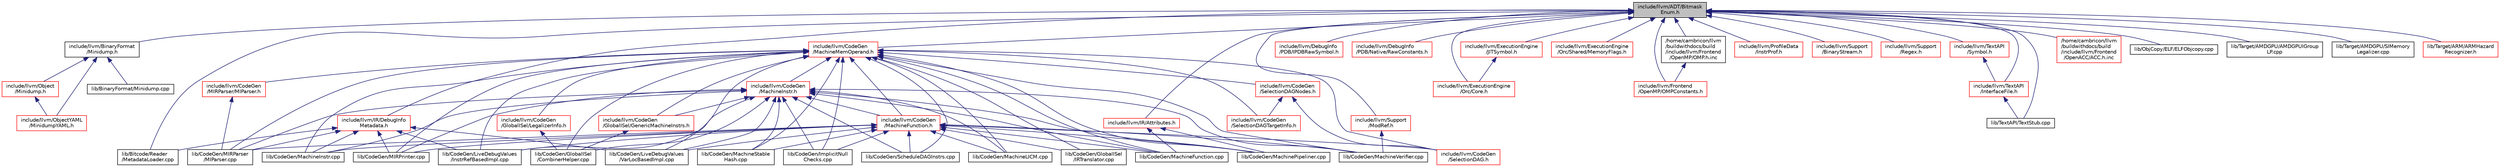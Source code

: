 digraph "include/llvm/ADT/BitmaskEnum.h"
{
 // LATEX_PDF_SIZE
  bgcolor="transparent";
  edge [fontname="Helvetica",fontsize="10",labelfontname="Helvetica",labelfontsize="10"];
  node [fontname="Helvetica",fontsize="10",shape=record];
  Node1 [label="include/llvm/ADT/Bitmask\lEnum.h",height=0.2,width=0.4,color="black", fillcolor="grey75", style="filled", fontcolor="black",tooltip=" "];
  Node1 -> Node2 [dir="back",color="midnightblue",fontsize="10",style="solid",fontname="Helvetica"];
  Node2 [label="include/llvm/BinaryFormat\l/Minidump.h",height=0.2,width=0.4,color="black",URL="$BinaryFormat_2Minidump_8h.html",tooltip=" "];
  Node2 -> Node3 [dir="back",color="midnightblue",fontsize="10",style="solid",fontname="Helvetica"];
  Node3 [label="include/llvm/Object\l/Minidump.h",height=0.2,width=0.4,color="red",URL="$Object_2Minidump_8h.html",tooltip=" "];
  Node3 -> Node4 [dir="back",color="midnightblue",fontsize="10",style="solid",fontname="Helvetica"];
  Node4 [label="include/llvm/ObjectYAML\l/MinidumpYAML.h",height=0.2,width=0.4,color="red",URL="$MinidumpYAML_8h.html",tooltip=" "];
  Node2 -> Node4 [dir="back",color="midnightblue",fontsize="10",style="solid",fontname="Helvetica"];
  Node2 -> Node17 [dir="back",color="midnightblue",fontsize="10",style="solid",fontname="Helvetica"];
  Node17 [label="lib/BinaryFormat/Minidump.cpp",height=0.2,width=0.4,color="black",URL="$BinaryFormat_2Minidump_8cpp.html",tooltip=" "];
  Node1 -> Node18 [dir="back",color="midnightblue",fontsize="10",style="solid",fontname="Helvetica"];
  Node18 [label="include/llvm/CodeGen\l/MachineMemOperand.h",height=0.2,width=0.4,color="red",URL="$MachineMemOperand_8h.html",tooltip=" "];
  Node18 -> Node19 [dir="back",color="midnightblue",fontsize="10",style="solid",fontname="Helvetica"];
  Node19 [label="include/llvm/CodeGen\l/GlobalISel/GenericMachineInstrs.h",height=0.2,width=0.4,color="red",URL="$GenericMachineInstrs_8h.html",tooltip=" "];
  Node19 -> Node23 [dir="back",color="midnightblue",fontsize="10",style="solid",fontname="Helvetica"];
  Node23 [label="lib/CodeGen/GlobalISel\l/CombinerHelper.cpp",height=0.2,width=0.4,color="black",URL="$CombinerHelper_8cpp.html",tooltip=" "];
  Node18 -> Node33 [dir="back",color="midnightblue",fontsize="10",style="solid",fontname="Helvetica"];
  Node33 [label="include/llvm/CodeGen\l/GlobalISel/LegalizerInfo.h",height=0.2,width=0.4,color="red",URL="$LegalizerInfo_8h.html",tooltip=" "];
  Node33 -> Node23 [dir="back",color="midnightblue",fontsize="10",style="solid",fontname="Helvetica"];
  Node18 -> Node291 [dir="back",color="midnightblue",fontsize="10",style="solid",fontname="Helvetica"];
  Node291 [label="include/llvm/CodeGen\l/MachineFunction.h",height=0.2,width=0.4,color="red",URL="$MachineFunction_8h.html",tooltip=" "];
  Node291 -> Node1170 [dir="back",color="midnightblue",fontsize="10",style="solid",fontname="Helvetica"];
  Node1170 [label="include/llvm/CodeGen\l/SelectionDAG.h",height=0.2,width=0.4,color="red",URL="$SelectionDAG_8h.html",tooltip=" "];
  Node291 -> Node297 [dir="back",color="midnightblue",fontsize="10",style="solid",fontname="Helvetica"];
  Node297 [label="lib/CodeGen/GlobalISel\l/IRTranslator.cpp",height=0.2,width=0.4,color="black",URL="$IRTranslator_8cpp.html",tooltip=" "];
  Node291 -> Node712 [dir="back",color="midnightblue",fontsize="10",style="solid",fontname="Helvetica"];
  Node712 [label="lib/CodeGen/ImplicitNull\lChecks.cpp",height=0.2,width=0.4,color="black",URL="$ImplicitNullChecks_8cpp.html",tooltip=" "];
  Node291 -> Node562 [dir="back",color="midnightblue",fontsize="10",style="solid",fontname="Helvetica"];
  Node562 [label="lib/CodeGen/LiveDebugValues\l/InstrRefBasedImpl.cpp",height=0.2,width=0.4,color="black",URL="$InstrRefBasedImpl_8cpp.html",tooltip=" "];
  Node291 -> Node713 [dir="back",color="midnightblue",fontsize="10",style="solid",fontname="Helvetica"];
  Node713 [label="lib/CodeGen/LiveDebugValues\l/VarLocBasedImpl.cpp",height=0.2,width=0.4,color="black",URL="$VarLocBasedImpl_8cpp.html",tooltip=" "];
  Node291 -> Node717 [dir="back",color="midnightblue",fontsize="10",style="solid",fontname="Helvetica"];
  Node717 [label="lib/CodeGen/MachineFunction.cpp",height=0.2,width=0.4,color="black",URL="$MachineFunction_8cpp.html",tooltip=" "];
  Node291 -> Node718 [dir="back",color="midnightblue",fontsize="10",style="solid",fontname="Helvetica"];
  Node718 [label="lib/CodeGen/MachineInstr.cpp",height=0.2,width=0.4,color="black",URL="$MachineInstr_8cpp.html",tooltip=" "];
  Node291 -> Node527 [dir="back",color="midnightblue",fontsize="10",style="solid",fontname="Helvetica"];
  Node527 [label="lib/CodeGen/MachineLICM.cpp",height=0.2,width=0.4,color="black",URL="$MachineLICM_8cpp.html",tooltip=" "];
  Node291 -> Node472 [dir="back",color="midnightblue",fontsize="10",style="solid",fontname="Helvetica"];
  Node472 [label="lib/CodeGen/MachinePipeliner.cpp",height=0.2,width=0.4,color="black",URL="$MachinePipeliner_8cpp.html",tooltip=" "];
  Node291 -> Node1155 [dir="back",color="midnightblue",fontsize="10",style="solid",fontname="Helvetica"];
  Node1155 [label="lib/CodeGen/MachineStable\lHash.cpp",height=0.2,width=0.4,color="black",URL="$MachineStableHash_8cpp.html",tooltip=" "];
  Node291 -> Node474 [dir="back",color="midnightblue",fontsize="10",style="solid",fontname="Helvetica"];
  Node474 [label="lib/CodeGen/MachineVerifier.cpp",height=0.2,width=0.4,color="black",URL="$MachineVerifier_8cpp.html",tooltip=" "];
  Node291 -> Node726 [dir="back",color="midnightblue",fontsize="10",style="solid",fontname="Helvetica"];
  Node726 [label="lib/CodeGen/MIRParser\l/MIParser.cpp",height=0.2,width=0.4,color="black",URL="$MIParser_8cpp.html",tooltip=" "];
  Node291 -> Node727 [dir="back",color="midnightblue",fontsize="10",style="solid",fontname="Helvetica"];
  Node727 [label="lib/CodeGen/MIRPrinter.cpp",height=0.2,width=0.4,color="black",URL="$MIRPrinter_8cpp.html",tooltip=" "];
  Node291 -> Node480 [dir="back",color="midnightblue",fontsize="10",style="solid",fontname="Helvetica"];
  Node480 [label="lib/CodeGen/ScheduleDAGInstrs.cpp",height=0.2,width=0.4,color="black",URL="$ScheduleDAGInstrs_8cpp.html",tooltip=" "];
  Node18 -> Node1293 [dir="back",color="midnightblue",fontsize="10",style="solid",fontname="Helvetica"];
  Node1293 [label="include/llvm/CodeGen\l/MachineInstr.h",height=0.2,width=0.4,color="red",URL="$MachineInstr_8h.html",tooltip=" "];
  Node1293 -> Node19 [dir="back",color="midnightblue",fontsize="10",style="solid",fontname="Helvetica"];
  Node1293 -> Node291 [dir="back",color="midnightblue",fontsize="10",style="solid",fontname="Helvetica"];
  Node1293 -> Node23 [dir="back",color="midnightblue",fontsize="10",style="solid",fontname="Helvetica"];
  Node1293 -> Node712 [dir="back",color="midnightblue",fontsize="10",style="solid",fontname="Helvetica"];
  Node1293 -> Node562 [dir="back",color="midnightblue",fontsize="10",style="solid",fontname="Helvetica"];
  Node1293 -> Node713 [dir="back",color="midnightblue",fontsize="10",style="solid",fontname="Helvetica"];
  Node1293 -> Node717 [dir="back",color="midnightblue",fontsize="10",style="solid",fontname="Helvetica"];
  Node1293 -> Node718 [dir="back",color="midnightblue",fontsize="10",style="solid",fontname="Helvetica"];
  Node1293 -> Node527 [dir="back",color="midnightblue",fontsize="10",style="solid",fontname="Helvetica"];
  Node1293 -> Node472 [dir="back",color="midnightblue",fontsize="10",style="solid",fontname="Helvetica"];
  Node1293 -> Node1155 [dir="back",color="midnightblue",fontsize="10",style="solid",fontname="Helvetica"];
  Node1293 -> Node474 [dir="back",color="midnightblue",fontsize="10",style="solid",fontname="Helvetica"];
  Node1293 -> Node726 [dir="back",color="midnightblue",fontsize="10",style="solid",fontname="Helvetica"];
  Node1293 -> Node727 [dir="back",color="midnightblue",fontsize="10",style="solid",fontname="Helvetica"];
  Node1293 -> Node480 [dir="back",color="midnightblue",fontsize="10",style="solid",fontname="Helvetica"];
  Node18 -> Node1403 [dir="back",color="midnightblue",fontsize="10",style="solid",fontname="Helvetica"];
  Node1403 [label="include/llvm/CodeGen\l/MIRParser/MIParser.h",height=0.2,width=0.4,color="red",URL="$MIParser_8h.html",tooltip=" "];
  Node1403 -> Node726 [dir="back",color="midnightblue",fontsize="10",style="solid",fontname="Helvetica"];
  Node18 -> Node1170 [dir="back",color="midnightblue",fontsize="10",style="solid",fontname="Helvetica"];
  Node18 -> Node1404 [dir="back",color="midnightblue",fontsize="10",style="solid",fontname="Helvetica"];
  Node1404 [label="include/llvm/CodeGen\l/SelectionDAGNodes.h",height=0.2,width=0.4,color="red",URL="$SelectionDAGNodes_8h.html",tooltip=" "];
  Node1404 -> Node1170 [dir="back",color="midnightblue",fontsize="10",style="solid",fontname="Helvetica"];
  Node1404 -> Node1406 [dir="back",color="midnightblue",fontsize="10",style="solid",fontname="Helvetica"];
  Node1406 [label="include/llvm/CodeGen\l/SelectionDAGTargetInfo.h",height=0.2,width=0.4,color="red",URL="$SelectionDAGTargetInfo_8h.html",tooltip=" "];
  Node18 -> Node1406 [dir="back",color="midnightblue",fontsize="10",style="solid",fontname="Helvetica"];
  Node18 -> Node23 [dir="back",color="midnightblue",fontsize="10",style="solid",fontname="Helvetica"];
  Node18 -> Node297 [dir="back",color="midnightblue",fontsize="10",style="solid",fontname="Helvetica"];
  Node18 -> Node712 [dir="back",color="midnightblue",fontsize="10",style="solid",fontname="Helvetica"];
  Node18 -> Node562 [dir="back",color="midnightblue",fontsize="10",style="solid",fontname="Helvetica"];
  Node18 -> Node713 [dir="back",color="midnightblue",fontsize="10",style="solid",fontname="Helvetica"];
  Node18 -> Node717 [dir="back",color="midnightblue",fontsize="10",style="solid",fontname="Helvetica"];
  Node18 -> Node718 [dir="back",color="midnightblue",fontsize="10",style="solid",fontname="Helvetica"];
  Node18 -> Node527 [dir="back",color="midnightblue",fontsize="10",style="solid",fontname="Helvetica"];
  Node18 -> Node472 [dir="back",color="midnightblue",fontsize="10",style="solid",fontname="Helvetica"];
  Node18 -> Node1155 [dir="back",color="midnightblue",fontsize="10",style="solid",fontname="Helvetica"];
  Node18 -> Node474 [dir="back",color="midnightblue",fontsize="10",style="solid",fontname="Helvetica"];
  Node18 -> Node726 [dir="back",color="midnightblue",fontsize="10",style="solid",fontname="Helvetica"];
  Node18 -> Node727 [dir="back",color="midnightblue",fontsize="10",style="solid",fontname="Helvetica"];
  Node18 -> Node480 [dir="back",color="midnightblue",fontsize="10",style="solid",fontname="Helvetica"];
  Node1 -> Node1428 [dir="back",color="midnightblue",fontsize="10",style="solid",fontname="Helvetica"];
  Node1428 [label="include/llvm/DebugInfo\l/PDB/IPDBRawSymbol.h",height=0.2,width=0.4,color="red",URL="$IPDBRawSymbol_8h.html",tooltip=" "];
  Node1 -> Node1563 [dir="back",color="midnightblue",fontsize="10",style="solid",fontname="Helvetica"];
  Node1563 [label="include/llvm/DebugInfo\l/PDB/Native/RawConstants.h",height=0.2,width=0.4,color="red",URL="$RawConstants_8h.html",tooltip=" "];
  Node1 -> Node1585 [dir="back",color="midnightblue",fontsize="10",style="solid",fontname="Helvetica"];
  Node1585 [label="include/llvm/ExecutionEngine\l/JITSymbol.h",height=0.2,width=0.4,color="red",URL="$JITSymbol_8h.html",tooltip=" "];
  Node1585 -> Node1680 [dir="back",color="midnightblue",fontsize="10",style="solid",fontname="Helvetica"];
  Node1680 [label="include/llvm/ExecutionEngine\l/Orc/Core.h",height=0.2,width=0.4,color="red",URL="$ExecutionEngine_2Orc_2Core_8h.html",tooltip=" "];
  Node1 -> Node1680 [dir="back",color="midnightblue",fontsize="10",style="solid",fontname="Helvetica"];
  Node1 -> Node1772 [dir="back",color="midnightblue",fontsize="10",style="solid",fontname="Helvetica"];
  Node1772 [label="include/llvm/ExecutionEngine\l/Orc/Shared/MemoryFlags.h",height=0.2,width=0.4,color="red",URL="$MemoryFlags_8h.html",tooltip=" "];
  Node1 -> Node1774 [dir="back",color="midnightblue",fontsize="10",style="solid",fontname="Helvetica"];
  Node1774 [label="include/llvm/Frontend\l/OpenMP/OMPConstants.h",height=0.2,width=0.4,color="red",URL="$OMPConstants_8h.html",tooltip=" "];
  Node1 -> Node1780 [dir="back",color="midnightblue",fontsize="10",style="solid",fontname="Helvetica"];
  Node1780 [label="/home/cambricon/llvm\l/buildwithdocs/build\l/include/llvm/Frontend\l/OpenMP/OMP.h.inc",height=0.2,width=0.4,color="black",URL="$OMP_8h_8inc.html",tooltip=" "];
  Node1780 -> Node1774 [dir="back",color="midnightblue",fontsize="10",style="solid",fontname="Helvetica"];
  Node1 -> Node1781 [dir="back",color="midnightblue",fontsize="10",style="solid",fontname="Helvetica"];
  Node1781 [label="include/llvm/IR/Attributes.h",height=0.2,width=0.4,color="red",URL="$Attributes_8h.html",tooltip=" "];
  Node1781 -> Node717 [dir="back",color="midnightblue",fontsize="10",style="solid",fontname="Helvetica"];
  Node1781 -> Node472 [dir="back",color="midnightblue",fontsize="10",style="solid",fontname="Helvetica"];
  Node1 -> Node2814 [dir="back",color="midnightblue",fontsize="10",style="solid",fontname="Helvetica"];
  Node2814 [label="include/llvm/IR/DebugInfo\lMetadata.h",height=0.2,width=0.4,color="red",URL="$DebugInfoMetadata_8h.html",tooltip=" "];
  Node2814 -> Node2233 [dir="back",color="midnightblue",fontsize="10",style="solid",fontname="Helvetica"];
  Node2233 [label="lib/Bitcode/Reader\l/MetadataLoader.cpp",height=0.2,width=0.4,color="black",URL="$MetadataLoader_8cpp.html",tooltip=" "];
  Node2814 -> Node562 [dir="back",color="midnightblue",fontsize="10",style="solid",fontname="Helvetica"];
  Node2814 -> Node713 [dir="back",color="midnightblue",fontsize="10",style="solid",fontname="Helvetica"];
  Node2814 -> Node718 [dir="back",color="midnightblue",fontsize="10",style="solid",fontname="Helvetica"];
  Node2814 -> Node726 [dir="back",color="midnightblue",fontsize="10",style="solid",fontname="Helvetica"];
  Node2814 -> Node727 [dir="back",color="midnightblue",fontsize="10",style="solid",fontname="Helvetica"];
  Node1 -> Node2818 [dir="back",color="midnightblue",fontsize="10",style="solid",fontname="Helvetica"];
  Node2818 [label="include/llvm/ProfileData\l/InstrProf.h",height=0.2,width=0.4,color="red",URL="$InstrProf_8h.html",tooltip=" "];
  Node1 -> Node2834 [dir="back",color="midnightblue",fontsize="10",style="solid",fontname="Helvetica"];
  Node2834 [label="include/llvm/Support\l/BinaryStream.h",height=0.2,width=0.4,color="red",URL="$BinaryStream_8h.html",tooltip=" "];
  Node1 -> Node3022 [dir="back",color="midnightblue",fontsize="10",style="solid",fontname="Helvetica"];
  Node3022 [label="include/llvm/Support\l/ModRef.h",height=0.2,width=0.4,color="red",URL="$ModRef_8h.html",tooltip=" "];
  Node3022 -> Node474 [dir="back",color="midnightblue",fontsize="10",style="solid",fontname="Helvetica"];
  Node1 -> Node3023 [dir="back",color="midnightblue",fontsize="10",style="solid",fontname="Helvetica"];
  Node3023 [label="include/llvm/Support\l/Regex.h",height=0.2,width=0.4,color="red",URL="$Regex_8h.html",tooltip=" "];
  Node1 -> Node3068 [dir="back",color="midnightblue",fontsize="10",style="solid",fontname="Helvetica"];
  Node3068 [label="include/llvm/TextAPI\l/InterfaceFile.h",height=0.2,width=0.4,color="red",URL="$InterfaceFile_8h.html",tooltip=" "];
  Node3068 -> Node3074 [dir="back",color="midnightblue",fontsize="10",style="solid",fontname="Helvetica"];
  Node3074 [label="lib/TextAPI/TextStub.cpp",height=0.2,width=0.4,color="black",URL="$TextStub_8cpp.html",tooltip=" "];
  Node1 -> Node3076 [dir="back",color="midnightblue",fontsize="10",style="solid",fontname="Helvetica"];
  Node3076 [label="include/llvm/TextAPI\l/Symbol.h",height=0.2,width=0.4,color="red",URL="$Symbol_8h.html",tooltip=" "];
  Node3076 -> Node3068 [dir="back",color="midnightblue",fontsize="10",style="solid",fontname="Helvetica"];
  Node1 -> Node2233 [dir="back",color="midnightblue",fontsize="10",style="solid",fontname="Helvetica"];
  Node1 -> Node3078 [dir="back",color="midnightblue",fontsize="10",style="solid",fontname="Helvetica"];
  Node3078 [label="/home/cambricon/llvm\l/buildwithdocs/build\l/include/llvm/Frontend\l/OpenACC/ACC.h.inc",height=0.2,width=0.4,color="red",URL="$ACC_8h_8inc.html",tooltip=" "];
  Node1 -> Node3055 [dir="back",color="midnightblue",fontsize="10",style="solid",fontname="Helvetica"];
  Node3055 [label="lib/ObjCopy/ELF/ELFObjcopy.cpp",height=0.2,width=0.4,color="black",URL="$ELFObjcopy_8cpp.html",tooltip=" "];
  Node1 -> Node673 [dir="back",color="midnightblue",fontsize="10",style="solid",fontname="Helvetica"];
  Node673 [label="lib/Target/AMDGPU/AMDGPUIGroup\lLP.cpp",height=0.2,width=0.4,color="black",URL="$AMDGPUIGroupLP_8cpp.html",tooltip=" "];
  Node1 -> Node783 [dir="back",color="midnightblue",fontsize="10",style="solid",fontname="Helvetica"];
  Node783 [label="lib/Target/AMDGPU/SIMemory\lLegalizer.cpp",height=0.2,width=0.4,color="black",URL="$SIMemoryLegalizer_8cpp.html",tooltip=" "];
  Node1 -> Node818 [dir="back",color="midnightblue",fontsize="10",style="solid",fontname="Helvetica"];
  Node818 [label="lib/Target/ARM/ARMHazard\lRecognizer.h",height=0.2,width=0.4,color="red",URL="$ARMHazardRecognizer_8h.html",tooltip=" "];
  Node1 -> Node3074 [dir="back",color="midnightblue",fontsize="10",style="solid",fontname="Helvetica"];
}
